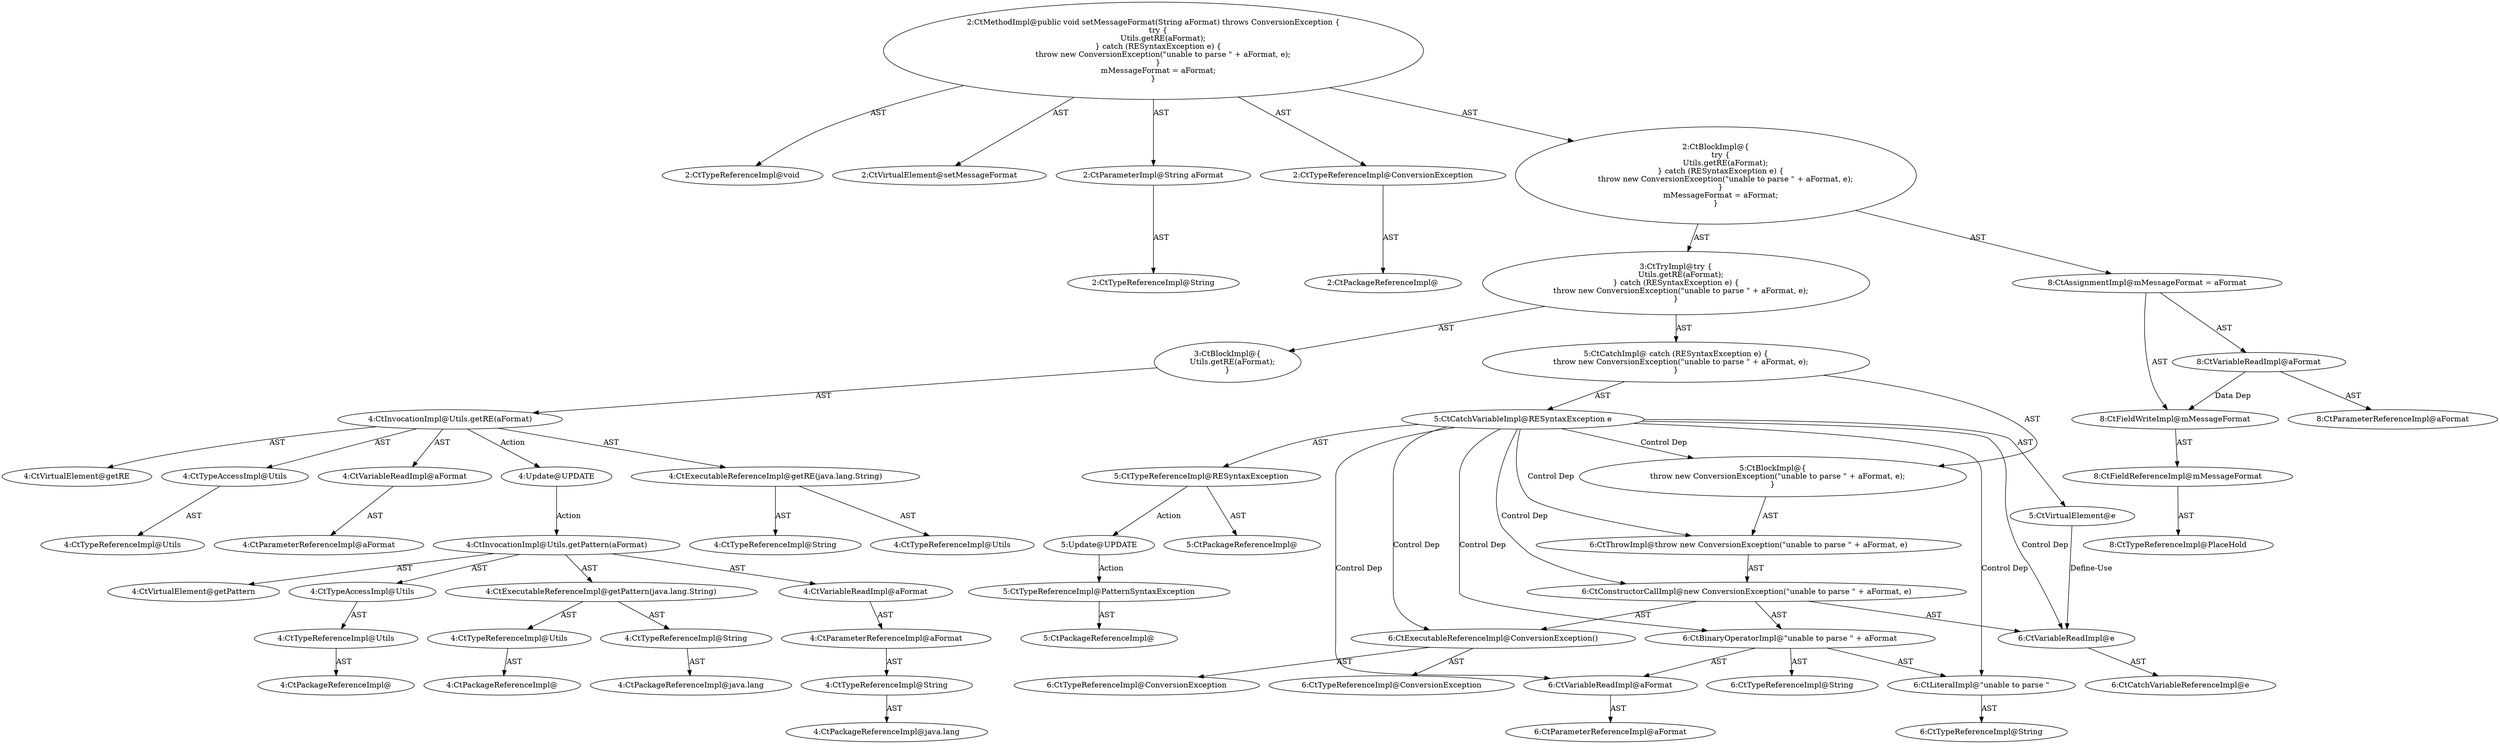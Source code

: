digraph "setMessageFormat#?,String" {
0 [label="2:CtTypeReferenceImpl@void" shape=ellipse]
1 [label="2:CtVirtualElement@setMessageFormat" shape=ellipse]
2 [label="2:CtParameterImpl@String aFormat" shape=ellipse]
3 [label="2:CtTypeReferenceImpl@String" shape=ellipse]
4 [label="2:CtTypeReferenceImpl@ConversionException" shape=ellipse]
5 [label="2:CtPackageReferenceImpl@" shape=ellipse]
6 [label="4:CtExecutableReferenceImpl@getRE(java.lang.String)" shape=ellipse]
7 [label="4:CtTypeReferenceImpl@Utils" shape=ellipse]
8 [label="4:CtTypeReferenceImpl@String" shape=ellipse]
9 [label="4:CtVirtualElement@getRE" shape=ellipse]
10 [label="4:CtTypeAccessImpl@Utils" shape=ellipse]
11 [label="4:CtTypeReferenceImpl@Utils" shape=ellipse]
12 [label="4:CtVariableReadImpl@aFormat" shape=ellipse]
13 [label="4:CtParameterReferenceImpl@aFormat" shape=ellipse]
14 [label="4:CtInvocationImpl@Utils.getRE(aFormat)" shape=ellipse]
15 [label="3:CtBlockImpl@\{
    Utils.getRE(aFormat);
\}" shape=ellipse]
16 [label="5:CtVirtualElement@e" shape=ellipse]
17 [label="5:CtTypeReferenceImpl@RESyntaxException" shape=ellipse]
18 [label="5:CtPackageReferenceImpl@" shape=ellipse]
19 [label="5:CtCatchVariableImpl@RESyntaxException e" shape=ellipse]
20 [label="6:CtExecutableReferenceImpl@ConversionException()" shape=ellipse]
21 [label="6:CtTypeReferenceImpl@ConversionException" shape=ellipse]
22 [label="6:CtTypeReferenceImpl@ConversionException" shape=ellipse]
23 [label="6:CtLiteralImpl@\"unable to parse \"" shape=ellipse]
24 [label="6:CtTypeReferenceImpl@String" shape=ellipse]
25 [label="6:CtVariableReadImpl@aFormat" shape=ellipse]
26 [label="6:CtParameterReferenceImpl@aFormat" shape=ellipse]
27 [label="6:CtBinaryOperatorImpl@\"unable to parse \" + aFormat" shape=ellipse]
28 [label="6:CtTypeReferenceImpl@String" shape=ellipse]
29 [label="6:CtVariableReadImpl@e" shape=ellipse]
30 [label="6:CtCatchVariableReferenceImpl@e" shape=ellipse]
31 [label="6:CtConstructorCallImpl@new ConversionException(\"unable to parse \" + aFormat, e)" shape=ellipse]
32 [label="6:CtThrowImpl@throw new ConversionException(\"unable to parse \" + aFormat, e)" shape=ellipse]
33 [label="5:CtBlockImpl@\{
    throw new ConversionException(\"unable to parse \" + aFormat, e);
\}" shape=ellipse]
34 [label="5:CtCatchImpl@ catch (RESyntaxException e) \{
    throw new ConversionException(\"unable to parse \" + aFormat, e);
\}" shape=ellipse]
35 [label="3:CtTryImpl@try \{
    Utils.getRE(aFormat);
\} catch (RESyntaxException e) \{
    throw new ConversionException(\"unable to parse \" + aFormat, e);
\}" shape=ellipse]
36 [label="8:CtFieldReferenceImpl@mMessageFormat" shape=ellipse]
37 [label="8:CtTypeReferenceImpl@PlaceHold" shape=ellipse]
38 [label="8:CtFieldWriteImpl@mMessageFormat" shape=ellipse]
39 [label="8:CtVariableReadImpl@aFormat" shape=ellipse]
40 [label="8:CtParameterReferenceImpl@aFormat" shape=ellipse]
41 [label="8:CtAssignmentImpl@mMessageFormat = aFormat" shape=ellipse]
42 [label="2:CtBlockImpl@\{
    try \{
        Utils.getRE(aFormat);
    \} catch (RESyntaxException e) \{
        throw new ConversionException(\"unable to parse \" + aFormat, e);
    \}
    mMessageFormat = aFormat;
\}" shape=ellipse]
43 [label="2:CtMethodImpl@public void setMessageFormat(String aFormat) throws ConversionException \{
    try \{
        Utils.getRE(aFormat);
    \} catch (RESyntaxException e) \{
        throw new ConversionException(\"unable to parse \" + aFormat, e);
    \}
    mMessageFormat = aFormat;
\}" shape=ellipse]
44 [label="4:Update@UPDATE" shape=ellipse]
45 [label="4:CtPackageReferenceImpl@" shape=ellipse]
46 [label="4:CtTypeReferenceImpl@Utils" shape=ellipse]
47 [label="4:CtTypeAccessImpl@Utils" shape=ellipse]
48 [label="4:CtPackageReferenceImpl@" shape=ellipse]
49 [label="4:CtTypeReferenceImpl@Utils" shape=ellipse]
50 [label="4:CtPackageReferenceImpl@java.lang" shape=ellipse]
51 [label="4:CtTypeReferenceImpl@String" shape=ellipse]
52 [label="4:CtExecutableReferenceImpl@getPattern(java.lang.String)" shape=ellipse]
53 [label="4:CtPackageReferenceImpl@java.lang" shape=ellipse]
54 [label="4:CtTypeReferenceImpl@String" shape=ellipse]
55 [label="4:CtParameterReferenceImpl@aFormat" shape=ellipse]
56 [label="4:CtVariableReadImpl@aFormat" shape=ellipse]
57 [label="4:CtInvocationImpl@Utils.getPattern(aFormat)" shape=ellipse]
58 [label="4:CtVirtualElement@getPattern" shape=ellipse]
59 [label="5:Update@UPDATE" shape=ellipse]
60 [label="5:CtPackageReferenceImpl@" shape=ellipse]
61 [label="5:CtTypeReferenceImpl@PatternSyntaxException" shape=ellipse]
2 -> 3 [label="AST"];
4 -> 5 [label="AST"];
6 -> 7 [label="AST"];
6 -> 8 [label="AST"];
10 -> 11 [label="AST"];
12 -> 13 [label="AST"];
14 -> 9 [label="AST"];
14 -> 10 [label="AST"];
14 -> 6 [label="AST"];
14 -> 12 [label="AST"];
14 -> 44 [label="Action"];
15 -> 14 [label="AST"];
16 -> 29 [label="Define-Use"];
17 -> 18 [label="AST"];
17 -> 59 [label="Action"];
19 -> 16 [label="AST"];
19 -> 17 [label="AST"];
19 -> 33 [label="Control Dep"];
19 -> 32 [label="Control Dep"];
19 -> 31 [label="Control Dep"];
19 -> 20 [label="Control Dep"];
19 -> 27 [label="Control Dep"];
19 -> 23 [label="Control Dep"];
19 -> 25 [label="Control Dep"];
19 -> 29 [label="Control Dep"];
20 -> 21 [label="AST"];
20 -> 22 [label="AST"];
23 -> 24 [label="AST"];
25 -> 26 [label="AST"];
27 -> 28 [label="AST"];
27 -> 23 [label="AST"];
27 -> 25 [label="AST"];
29 -> 30 [label="AST"];
31 -> 20 [label="AST"];
31 -> 27 [label="AST"];
31 -> 29 [label="AST"];
32 -> 31 [label="AST"];
33 -> 32 [label="AST"];
34 -> 19 [label="AST"];
34 -> 33 [label="AST"];
35 -> 15 [label="AST"];
35 -> 34 [label="AST"];
36 -> 37 [label="AST"];
38 -> 36 [label="AST"];
39 -> 40 [label="AST"];
39 -> 38 [label="Data Dep"];
41 -> 38 [label="AST"];
41 -> 39 [label="AST"];
42 -> 35 [label="AST"];
42 -> 41 [label="AST"];
43 -> 1 [label="AST"];
43 -> 0 [label="AST"];
43 -> 2 [label="AST"];
43 -> 4 [label="AST"];
43 -> 42 [label="AST"];
44 -> 57 [label="Action"];
46 -> 45 [label="AST"];
47 -> 46 [label="AST"];
49 -> 48 [label="AST"];
51 -> 50 [label="AST"];
52 -> 49 [label="AST"];
52 -> 51 [label="AST"];
54 -> 53 [label="AST"];
55 -> 54 [label="AST"];
56 -> 55 [label="AST"];
57 -> 58 [label="AST"];
57 -> 47 [label="AST"];
57 -> 52 [label="AST"];
57 -> 56 [label="AST"];
59 -> 61 [label="Action"];
61 -> 60 [label="AST"];
}